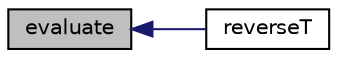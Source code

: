 digraph "evaluate"
{
  bgcolor="transparent";
  edge [fontname="Helvetica",fontsize="10",labelfontname="Helvetica",labelfontsize="10"];
  node [fontname="Helvetica",fontsize="10",shape=record];
  rankdir="LR";
  Node332 [label="evaluate",height=0.2,width=0.4,color="black", fillcolor="grey75", style="filled", fontcolor="black"];
  Node332 -> Node333 [dir="back",color="midnightblue",fontsize="10",style="solid",fontname="Helvetica"];
  Node333 [label="reverseT",height=0.2,width=0.4,color="black",URL="$a26053.html#a3b6ef41753c72a78fb451b2a4327c899",tooltip="Return neighbour-cell transformation tensor. "];
}
